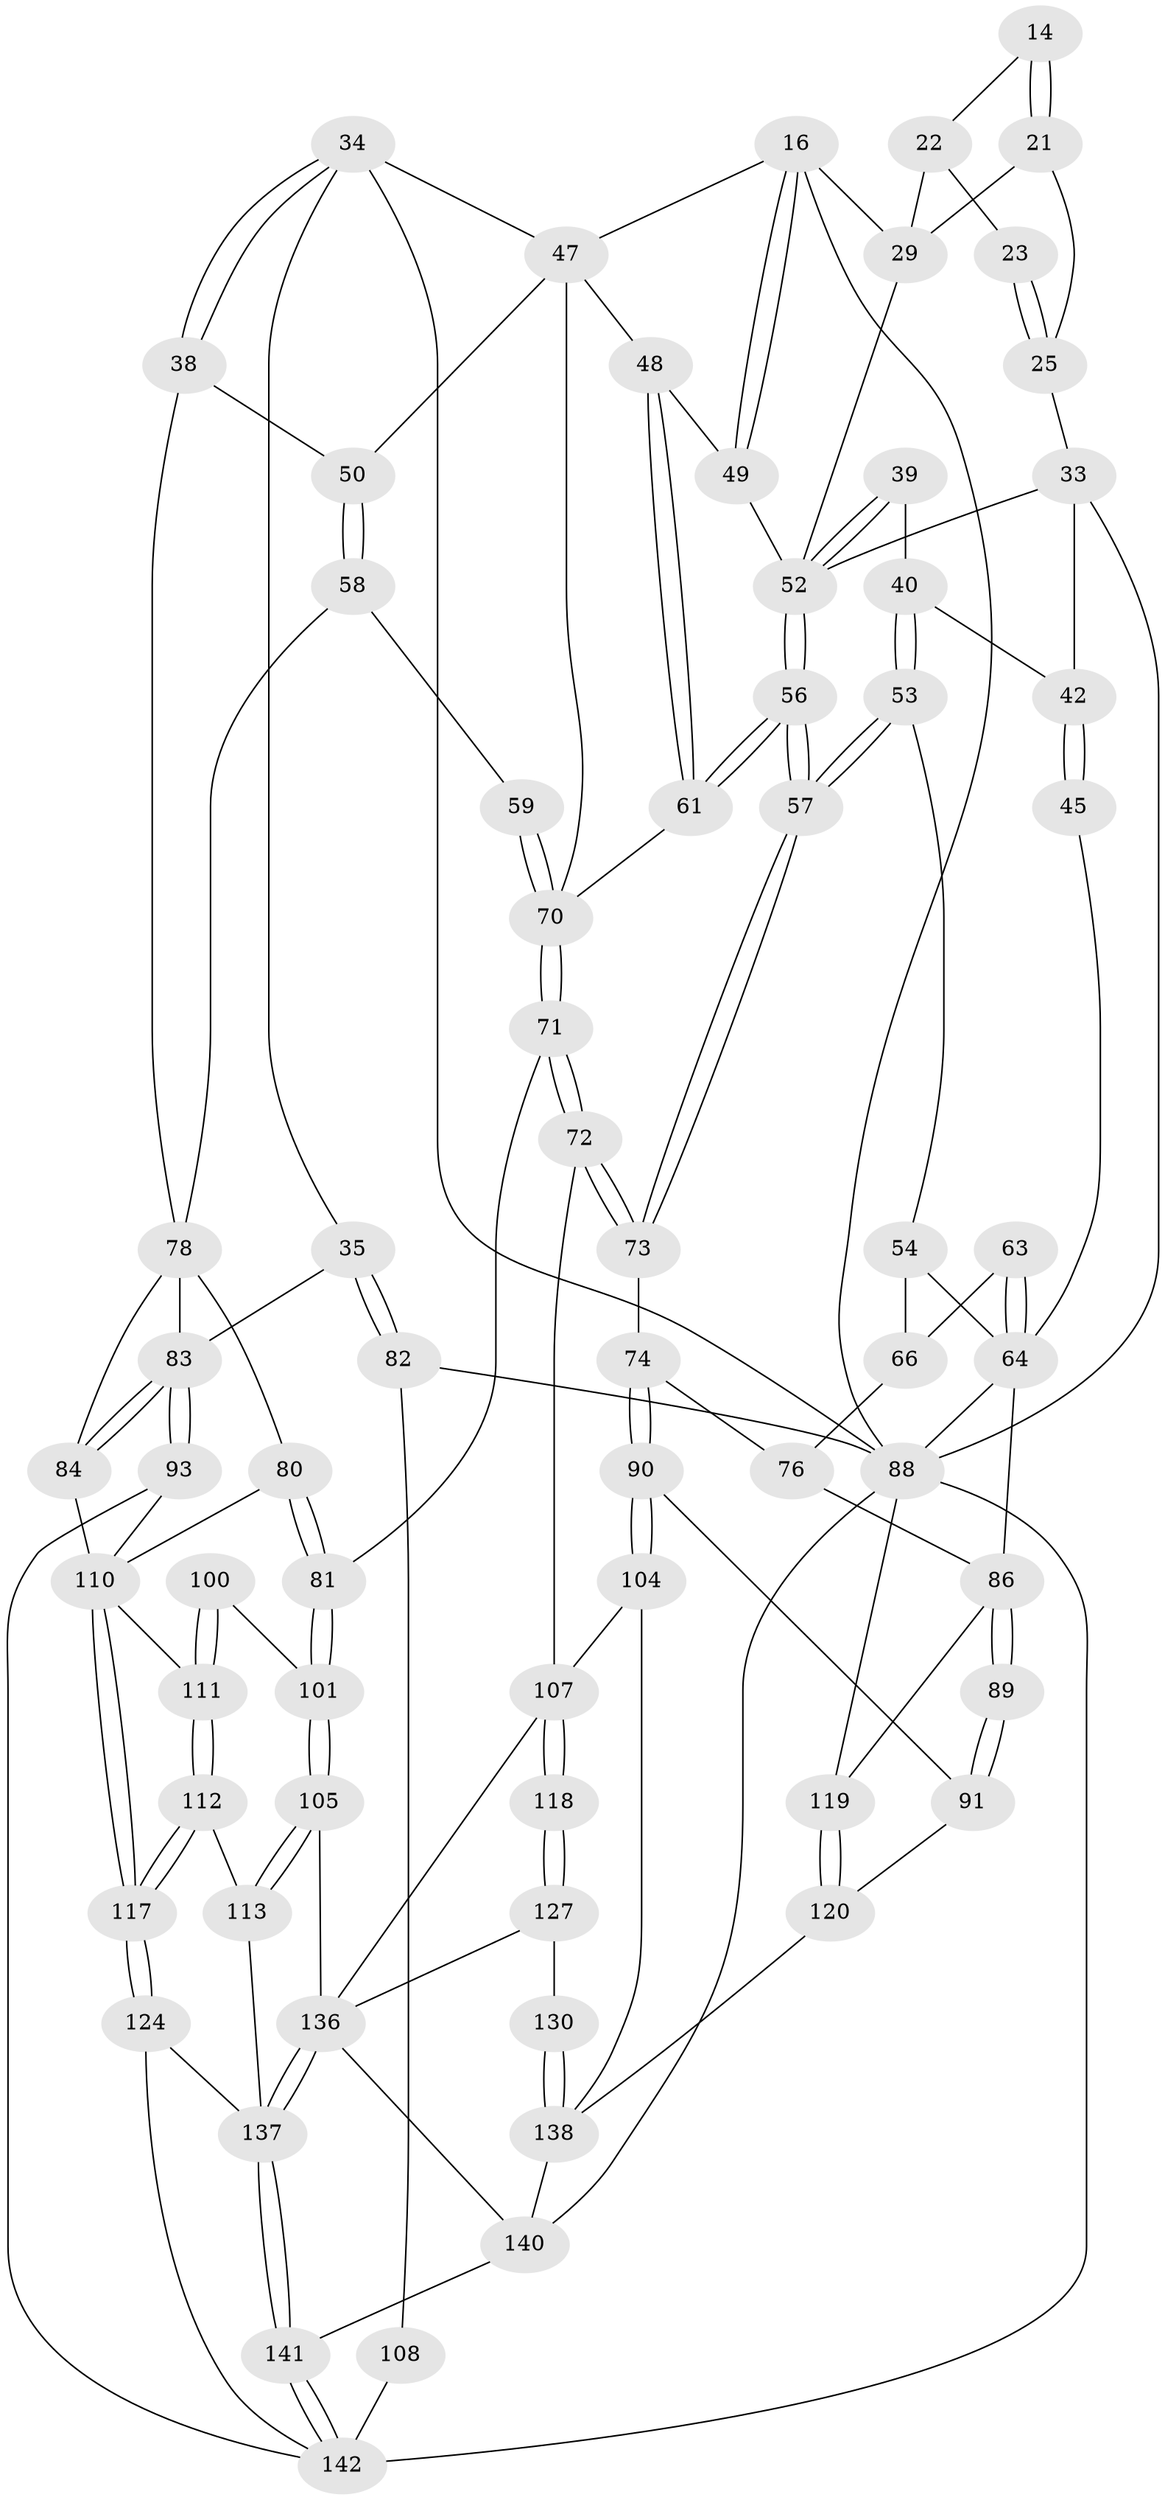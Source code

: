 // original degree distribution, {3: 0.014084507042253521, 4: 0.2676056338028169, 5: 0.4788732394366197, 6: 0.23943661971830985}
// Generated by graph-tools (version 1.1) at 2025/02/03/09/25 05:02:14]
// undirected, 71 vertices, 158 edges
graph export_dot {
graph [start="1"]
  node [color=gray90,style=filled];
  14 [pos="+0.35709780712681505+0"];
  16 [pos="+0.5561827795276052+0.1529121980662932",super="+15"];
  21 [pos="+0.3589423626340403+0.06095713993585994",super="+10"];
  22 [pos="+0.2838117304482486+0.10437209059216242",super="+13"];
  23 [pos="+0.24596934541981147+0.11470615679041764",super="+12"];
  25 [pos="+0.23026602442975316+0.12277237619789717",super="+11"];
  29 [pos="+0.37544404748882726+0.20369680480655444",super="+17+8+24"];
  33 [pos="+0.13401027803109594+0.14986316380533699",super="+5+32"];
  34 [pos="+0.7973761400129898+0.22918608613604333",super="+19+26"];
  35 [pos="+1+0.4325379696132492",super="+27"];
  38 [pos="+0.8224091989282356+0.32672533398286435"];
  39 [pos="+0.211449127419702+0.26827324711106276"];
  40 [pos="+0.19471386999835227+0.2701961354895177"];
  42 [pos="+0.13400053684919397+0.15110726928351917",super="+41"];
  45 [pos="+0.060792516075581206+0.2744109292864568"];
  47 [pos="+0.5707830754129831+0.3075641026969436",super="+46"];
  48 [pos="+0.5665272745448294+0.3001726777305163"];
  49 [pos="+0.5562524973214305+0.2576031427961985"];
  50 [pos="+0.7043218048807225+0.31605776717823136"];
  52 [pos="+0.3552125549258981+0.3295255759984919",super="+51+30+31"];
  53 [pos="+0.15490306803122847+0.3799945696023303"];
  54 [pos="+0.13822447799387455+0.38010083863793015"];
  56 [pos="+0.3560385298919281+0.3344784072659312"];
  57 [pos="+0.280065164107607+0.4724316106616256"];
  58 [pos="+0.613863561993131+0.4252497117740259"];
  59 [pos="+0.5948474053860514+0.41076860337412885"];
  61 [pos="+0.36650813186692915+0.3381630846646062"];
  63 [pos="+0.017167764890829697+0.38616099812456073"];
  64 [pos="+0+0.33282884623508385",super="+43+55"];
  66 [pos="+0.03537759790984071+0.41689009415824435",super="+65"];
  70 [pos="+0.48659832087972005+0.46971635308043513",super="+62+60"];
  71 [pos="+0.46082176429278243+0.5757548100092621"];
  72 [pos="+0.32417008053834845+0.5795998718760224"];
  73 [pos="+0.28390233091396827+0.5544371067961641"];
  74 [pos="+0.2431199788374218+0.5720736842067604"];
  76 [pos="+0.08467476735112617+0.4940894245332461",super="+67+75"];
  78 [pos="+0.6220724658826056+0.43820585521967104",super="+77+37"];
  80 [pos="+0.556997861696166+0.5951878499512852",super="+79"];
  81 [pos="+0.5129510934285979+0.6021672033449035"];
  82 [pos="+1+0.4463407466273216",super="+28"];
  83 [pos="+0.8521327493293054+0.5075569042205524",super="+36"];
  84 [pos="+0.8099746035417839+0.51996731587766"];
  86 [pos="+0+0.7035649803050781",super="+85"];
  88 [pos="+0+1",super="+18"];
  89 [pos="+0+0.6743672413728432"];
  90 [pos="+0.16759111526468246+0.712922563115229"];
  91 [pos="+0.04147736156134984+0.7165643903059264"];
  93 [pos="+0.819400941358148+0.7429376060105698"];
  100 [pos="+0.5527183661933548+0.7378067000168341"];
  101 [pos="+0.5110036090625907+0.705681229650866"];
  104 [pos="+0.1983287962344325+0.8082288447100048"];
  105 [pos="+0.46034312425067886+0.7773057105848277"];
  107 [pos="+0.3972753766862608+0.7669130605026857",super="+102+103"];
  108 [pos="+1+0.8042663034110059",super="+96"];
  110 [pos="+0.7026242460854901+0.7625992554829552",super="+95+98"];
  111 [pos="+0.5779020995854716+0.7812841470463596",super="+109+99"];
  112 [pos="+0.5781482602383992+0.8215531152456118"];
  113 [pos="+0.5542835970787874+0.8415500326220434"];
  117 [pos="+0.677264324794905+0.8302582125526975"];
  118 [pos="+0.3267540131366267+0.844273410573692"];
  119 [pos="+0.023567270005213747+0.891737539213857",super="+87"];
  120 [pos="+0.10664056676936423+0.8998072442633739",super="+115+116"];
  124 [pos="+0.6791389482584455+0.836440648559233",super="+123"];
  127 [pos="+0.3378248148935857+0.8836868433128618"];
  130 [pos="+0.22887588683260673+0.9213361095215649"];
  136 [pos="+0.5507315411005218+0.941765531935859",super="+129"];
  137 [pos="+0.5549763926550778+0.9575239355881981",super="+134+135"];
  138 [pos="+0.21194825482168572+1",super="+132+131+114"];
  140 [pos="+0.35480009899738374+1",super="+139"];
  141 [pos="+0.5597129984225554+1"];
  142 [pos="+0.7841036985469539+1",super="+122+121"];
  14 -- 21 [weight=2];
  14 -- 21;
  14 -- 22;
  16 -- 49;
  16 -- 49;
  16 -- 29 [weight=2];
  16 -- 88;
  16 -- 47;
  21 -- 25;
  21 -- 29 [weight=2];
  22 -- 23 [weight=2];
  22 -- 29;
  23 -- 25 [weight=2];
  23 -- 25;
  25 -- 33 [weight=2];
  29 -- 52;
  33 -- 42;
  33 -- 88;
  33 -- 52;
  34 -- 38;
  34 -- 38;
  34 -- 88 [weight=2];
  34 -- 35;
  34 -- 47;
  35 -- 82 [weight=2];
  35 -- 82;
  35 -- 83;
  38 -- 50;
  38 -- 78;
  39 -- 40;
  39 -- 52 [weight=2];
  39 -- 52;
  40 -- 53;
  40 -- 53;
  40 -- 42;
  42 -- 45 [weight=2];
  42 -- 45;
  45 -- 64;
  47 -- 48;
  47 -- 70;
  47 -- 50;
  48 -- 49;
  48 -- 61;
  48 -- 61;
  49 -- 52;
  50 -- 58;
  50 -- 58;
  52 -- 56;
  52 -- 56;
  53 -- 54;
  53 -- 57;
  53 -- 57;
  54 -- 64;
  54 -- 66;
  56 -- 57;
  56 -- 57;
  56 -- 61;
  56 -- 61;
  57 -- 73;
  57 -- 73;
  58 -- 59;
  58 -- 78;
  59 -- 70 [weight=2];
  59 -- 70;
  61 -- 70;
  63 -- 64 [weight=2];
  63 -- 64;
  63 -- 66;
  64 -- 88;
  64 -- 86;
  66 -- 76 [weight=2];
  70 -- 71;
  70 -- 71;
  71 -- 72;
  71 -- 72;
  71 -- 81;
  72 -- 73;
  72 -- 73;
  72 -- 107;
  73 -- 74;
  74 -- 90;
  74 -- 90;
  74 -- 76;
  76 -- 86 [weight=2];
  78 -- 84;
  78 -- 80;
  78 -- 83;
  80 -- 81;
  80 -- 81;
  80 -- 110 [weight=2];
  81 -- 101;
  81 -- 101;
  82 -- 88;
  82 -- 108 [weight=2];
  83 -- 84;
  83 -- 84;
  83 -- 93;
  83 -- 93;
  84 -- 110;
  86 -- 89 [weight=2];
  86 -- 89;
  86 -- 119;
  88 -- 142;
  88 -- 119;
  88 -- 140;
  89 -- 91;
  89 -- 91;
  90 -- 91;
  90 -- 104;
  90 -- 104;
  91 -- 120;
  93 -- 142;
  93 -- 110;
  100 -- 101;
  100 -- 111 [weight=2];
  100 -- 111;
  101 -- 105;
  101 -- 105;
  104 -- 107;
  104 -- 138;
  105 -- 113;
  105 -- 113;
  105 -- 136;
  107 -- 118 [weight=2];
  107 -- 118;
  107 -- 136;
  108 -- 142 [weight=3];
  110 -- 117;
  110 -- 117;
  110 -- 111 [weight=2];
  111 -- 112;
  111 -- 112;
  112 -- 113;
  112 -- 117;
  112 -- 117;
  113 -- 137;
  117 -- 124;
  117 -- 124;
  118 -- 127;
  118 -- 127;
  119 -- 120 [weight=2];
  119 -- 120;
  120 -- 138 [weight=2];
  124 -- 137 [weight=2];
  124 -- 142;
  127 -- 130;
  127 -- 136;
  130 -- 138 [weight=2];
  130 -- 138;
  136 -- 137 [weight=3];
  136 -- 137;
  136 -- 140;
  137 -- 141;
  137 -- 141;
  138 -- 140;
  140 -- 141;
  141 -- 142;
  141 -- 142;
}
